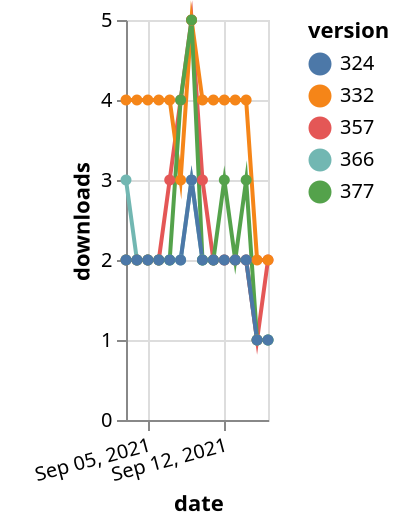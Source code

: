 {"$schema": "https://vega.github.io/schema/vega-lite/v5.json", "description": "A simple bar chart with embedded data.", "data": {"values": [{"date": "2021-09-03", "total": 2309, "delta": 3, "version": "366"}, {"date": "2021-09-04", "total": 2311, "delta": 2, "version": "366"}, {"date": "2021-09-05", "total": 2313, "delta": 2, "version": "366"}, {"date": "2021-09-06", "total": 2315, "delta": 2, "version": "366"}, {"date": "2021-09-07", "total": 2317, "delta": 2, "version": "366"}, {"date": "2021-09-08", "total": 2319, "delta": 2, "version": "366"}, {"date": "2021-09-09", "total": 2322, "delta": 3, "version": "366"}, {"date": "2021-09-10", "total": 2324, "delta": 2, "version": "366"}, {"date": "2021-09-11", "total": 2326, "delta": 2, "version": "366"}, {"date": "2021-09-12", "total": 2328, "delta": 2, "version": "366"}, {"date": "2021-09-13", "total": 2330, "delta": 2, "version": "366"}, {"date": "2021-09-14", "total": 2332, "delta": 2, "version": "366"}, {"date": "2021-09-15", "total": 2333, "delta": 1, "version": "366"}, {"date": "2021-09-16", "total": 2334, "delta": 1, "version": "366"}, {"date": "2021-09-03", "total": 2896, "delta": 2, "version": "357"}, {"date": "2021-09-04", "total": 2898, "delta": 2, "version": "357"}, {"date": "2021-09-05", "total": 2900, "delta": 2, "version": "357"}, {"date": "2021-09-06", "total": 2902, "delta": 2, "version": "357"}, {"date": "2021-09-07", "total": 2905, "delta": 3, "version": "357"}, {"date": "2021-09-08", "total": 2909, "delta": 4, "version": "357"}, {"date": "2021-09-09", "total": 2914, "delta": 5, "version": "357"}, {"date": "2021-09-10", "total": 2917, "delta": 3, "version": "357"}, {"date": "2021-09-11", "total": 2919, "delta": 2, "version": "357"}, {"date": "2021-09-12", "total": 2921, "delta": 2, "version": "357"}, {"date": "2021-09-13", "total": 2923, "delta": 2, "version": "357"}, {"date": "2021-09-14", "total": 2925, "delta": 2, "version": "357"}, {"date": "2021-09-15", "total": 2926, "delta": 1, "version": "357"}, {"date": "2021-09-16", "total": 2928, "delta": 2, "version": "357"}, {"date": "2021-09-03", "total": 4907, "delta": 4, "version": "332"}, {"date": "2021-09-04", "total": 4911, "delta": 4, "version": "332"}, {"date": "2021-09-05", "total": 4915, "delta": 4, "version": "332"}, {"date": "2021-09-06", "total": 4919, "delta": 4, "version": "332"}, {"date": "2021-09-07", "total": 4923, "delta": 4, "version": "332"}, {"date": "2021-09-08", "total": 4926, "delta": 3, "version": "332"}, {"date": "2021-09-09", "total": 4931, "delta": 5, "version": "332"}, {"date": "2021-09-10", "total": 4935, "delta": 4, "version": "332"}, {"date": "2021-09-11", "total": 4939, "delta": 4, "version": "332"}, {"date": "2021-09-12", "total": 4943, "delta": 4, "version": "332"}, {"date": "2021-09-13", "total": 4947, "delta": 4, "version": "332"}, {"date": "2021-09-14", "total": 4951, "delta": 4, "version": "332"}, {"date": "2021-09-15", "total": 4953, "delta": 2, "version": "332"}, {"date": "2021-09-16", "total": 4955, "delta": 2, "version": "332"}, {"date": "2021-09-03", "total": 2110, "delta": 2, "version": "377"}, {"date": "2021-09-04", "total": 2112, "delta": 2, "version": "377"}, {"date": "2021-09-05", "total": 2114, "delta": 2, "version": "377"}, {"date": "2021-09-06", "total": 2116, "delta": 2, "version": "377"}, {"date": "2021-09-07", "total": 2118, "delta": 2, "version": "377"}, {"date": "2021-09-08", "total": 2122, "delta": 4, "version": "377"}, {"date": "2021-09-09", "total": 2127, "delta": 5, "version": "377"}, {"date": "2021-09-10", "total": 2129, "delta": 2, "version": "377"}, {"date": "2021-09-11", "total": 2131, "delta": 2, "version": "377"}, {"date": "2021-09-12", "total": 2134, "delta": 3, "version": "377"}, {"date": "2021-09-13", "total": 2136, "delta": 2, "version": "377"}, {"date": "2021-09-14", "total": 2139, "delta": 3, "version": "377"}, {"date": "2021-09-15", "total": 2140, "delta": 1, "version": "377"}, {"date": "2021-09-16", "total": 2141, "delta": 1, "version": "377"}, {"date": "2021-09-03", "total": 2620, "delta": 2, "version": "324"}, {"date": "2021-09-04", "total": 2622, "delta": 2, "version": "324"}, {"date": "2021-09-05", "total": 2624, "delta": 2, "version": "324"}, {"date": "2021-09-06", "total": 2626, "delta": 2, "version": "324"}, {"date": "2021-09-07", "total": 2628, "delta": 2, "version": "324"}, {"date": "2021-09-08", "total": 2630, "delta": 2, "version": "324"}, {"date": "2021-09-09", "total": 2633, "delta": 3, "version": "324"}, {"date": "2021-09-10", "total": 2635, "delta": 2, "version": "324"}, {"date": "2021-09-11", "total": 2637, "delta": 2, "version": "324"}, {"date": "2021-09-12", "total": 2639, "delta": 2, "version": "324"}, {"date": "2021-09-13", "total": 2641, "delta": 2, "version": "324"}, {"date": "2021-09-14", "total": 2643, "delta": 2, "version": "324"}, {"date": "2021-09-15", "total": 2644, "delta": 1, "version": "324"}, {"date": "2021-09-16", "total": 2645, "delta": 1, "version": "324"}]}, "width": "container", "mark": {"type": "line", "point": {"filled": true}}, "encoding": {"x": {"field": "date", "type": "temporal", "timeUnit": "yearmonthdate", "title": "date", "axis": {"labelAngle": -15}}, "y": {"field": "delta", "type": "quantitative", "title": "downloads"}, "color": {"field": "version", "type": "nominal"}, "tooltip": {"field": "delta"}}}